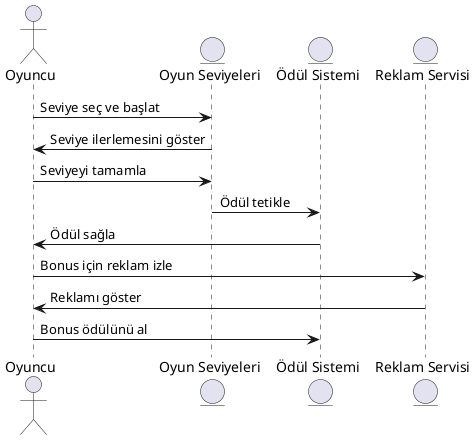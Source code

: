 @startuml
actor "Oyuncu" as Player
entity "Oyun Seviyeleri" as Levels
entity "Ödül Sistemi" as Rewards
entity "Reklam Servisi" as Ads

Player -> Levels : Seviye seç ve başlat
Levels -> Player : Seviye ilerlemesini göster
Player -> Levels : Seviyeyi tamamla
Levels -> Rewards : Ödül tetikle
Rewards -> Player : Ödül sağla
Player -> Ads : Bonus için reklam izle
Ads -> Player : Reklamı göster
Player -> Rewards : Bonus ödülünü al
@enduml
